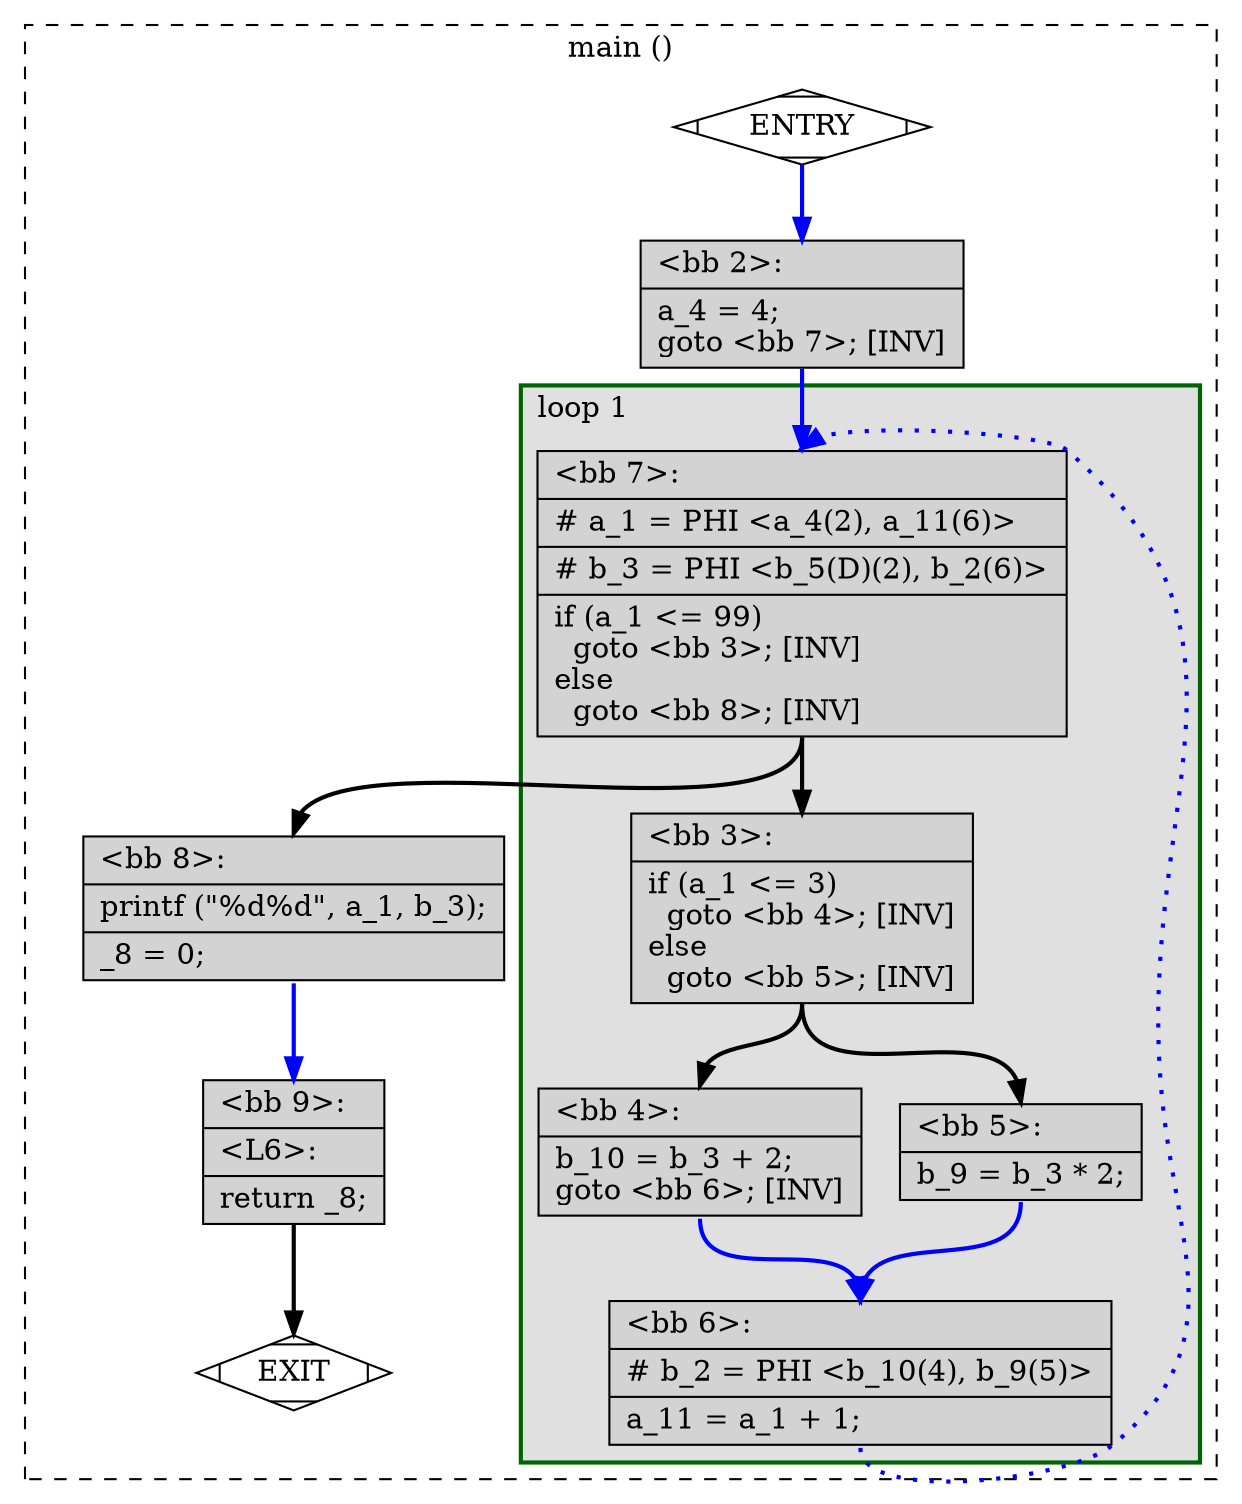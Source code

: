 digraph "B-3.c.231t.optimized" {
overlap=false;
subgraph "cluster_main" {
	style="dashed";
	color="black";
	label="main ()";
	subgraph cluster_0_1 {
	style="filled";
	color="darkgreen";
	fillcolor="grey88";
	label="loop 1";
	labeljust=l;
	penwidth=2;
	fn_0_basic_block_7 [shape=record,style=filled,fillcolor=lightgrey,label="{\<bb\ 7\>:\l\
|#\ a_1\ =\ PHI\ \<a_4(2),\ a_11(6)\>\l\
|#\ b_3\ =\ PHI\ \<b_5(D)(2),\ b_2(6)\>\l\
|if\ (a_1\ \<=\ 99)\l\
\ \ goto\ \<bb\ 3\>;\ [INV]\l\
else\l\
\ \ goto\ \<bb\ 8\>;\ [INV]\l\
}"];

	fn_0_basic_block_3 [shape=record,style=filled,fillcolor=lightgrey,label="{\<bb\ 3\>:\l\
|if\ (a_1\ \<=\ 3)\l\
\ \ goto\ \<bb\ 4\>;\ [INV]\l\
else\l\
\ \ goto\ \<bb\ 5\>;\ [INV]\l\
}"];

	fn_0_basic_block_4 [shape=record,style=filled,fillcolor=lightgrey,label="{\<bb\ 4\>:\l\
|b_10\ =\ b_3\ +\ 2;\l\
goto\ \<bb\ 6\>;\ [INV]\l\
}"];

	fn_0_basic_block_5 [shape=record,style=filled,fillcolor=lightgrey,label="{\<bb\ 5\>:\l\
|b_9\ =\ b_3\ *\ 2;\l\
}"];

	fn_0_basic_block_6 [shape=record,style=filled,fillcolor=lightgrey,label="{\<bb\ 6\>:\l\
|#\ b_2\ =\ PHI\ \<b_10(4),\ b_9(5)\>\l\
|a_11\ =\ a_1\ +\ 1;\l\
}"];

	}
	fn_0_basic_block_0 [shape=Mdiamond,style=filled,fillcolor=white,label="ENTRY"];

	fn_0_basic_block_1 [shape=Mdiamond,style=filled,fillcolor=white,label="EXIT"];

	fn_0_basic_block_2 [shape=record,style=filled,fillcolor=lightgrey,label="{\<bb\ 2\>:\l\
|a_4\ =\ 4;\l\
goto\ \<bb\ 7\>;\ [INV]\l\
}"];

	fn_0_basic_block_8 [shape=record,style=filled,fillcolor=lightgrey,label="{\<bb\ 8\>:\l\
|printf\ (\"%d%d\",\ a_1,\ b_3);\l\
|_8\ =\ 0;\l\
}"];

	fn_0_basic_block_9 [shape=record,style=filled,fillcolor=lightgrey,label="{\<bb\ 9\>:\l\
|\<L6\>:\l\
|return\ _8;\l\
}"];

	fn_0_basic_block_0:s -> fn_0_basic_block_2:n [style="solid,bold",color=blue,weight=100,constraint=true];
	fn_0_basic_block_2:s -> fn_0_basic_block_7:n [style="solid,bold",color=blue,weight=100,constraint=true];
	fn_0_basic_block_3:s -> fn_0_basic_block_4:n [style="solid,bold",color=black,weight=10,constraint=true];
	fn_0_basic_block_3:s -> fn_0_basic_block_5:n [style="solid,bold",color=black,weight=10,constraint=true];
	fn_0_basic_block_4:s -> fn_0_basic_block_6:n [style="solid,bold",color=blue,weight=100,constraint=true];
	fn_0_basic_block_5:s -> fn_0_basic_block_6:n [style="solid,bold",color=blue,weight=100,constraint=true];
	fn_0_basic_block_6:s -> fn_0_basic_block_7:n [style="dotted,bold",color=blue,weight=10,constraint=false];
	fn_0_basic_block_7:s -> fn_0_basic_block_3:n [style="solid,bold",color=black,weight=10,constraint=true];
	fn_0_basic_block_7:s -> fn_0_basic_block_8:n [style="solid,bold",color=black,weight=10,constraint=true];
	fn_0_basic_block_8:s -> fn_0_basic_block_9:n [style="solid,bold",color=blue,weight=100,constraint=true];
	fn_0_basic_block_9:s -> fn_0_basic_block_1:n [style="solid,bold",color=black,weight=10,constraint=true];
	fn_0_basic_block_0:s -> fn_0_basic_block_1:n [style="invis",constraint=true];
}
}
